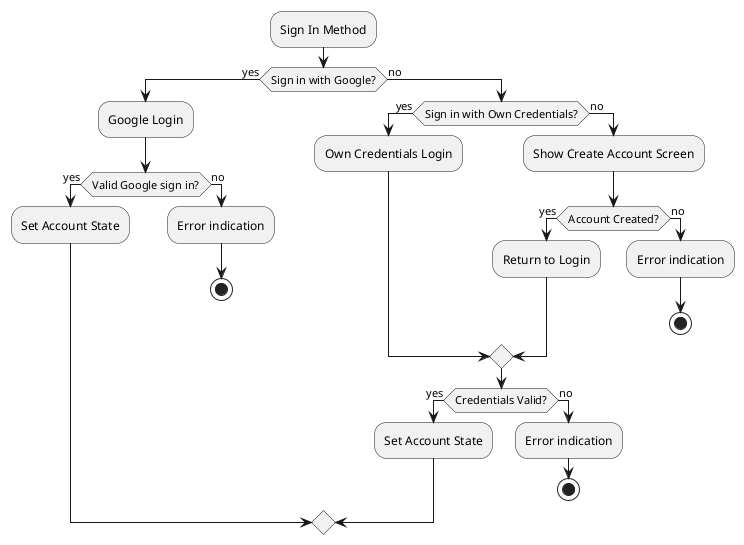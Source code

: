 @startuml Account

|User|
:Sign In Method;

if (Sign in with Google?) then (yes)
    :Google Login;
    if (Valid Google sign in?) then (yes)
        :Set Account State;
    else (no)
        :Error indication; 
        stop
    endif
else (no)
    if (Sign in with Own Credentials?) then (yes)
        :Own Credentials Login;
    else (no)
        :Show Create Account Screen;
        if (Account Created?) then (yes)
            :Return to Login;
        else (no)
            :Error indication;
            stop
        endif
    endif
    
    if (Credentials Valid?) then (yes)
        :Set Account State;
    else (no)
        :Error indication; 
        stop
    endif
endif

@enduml
